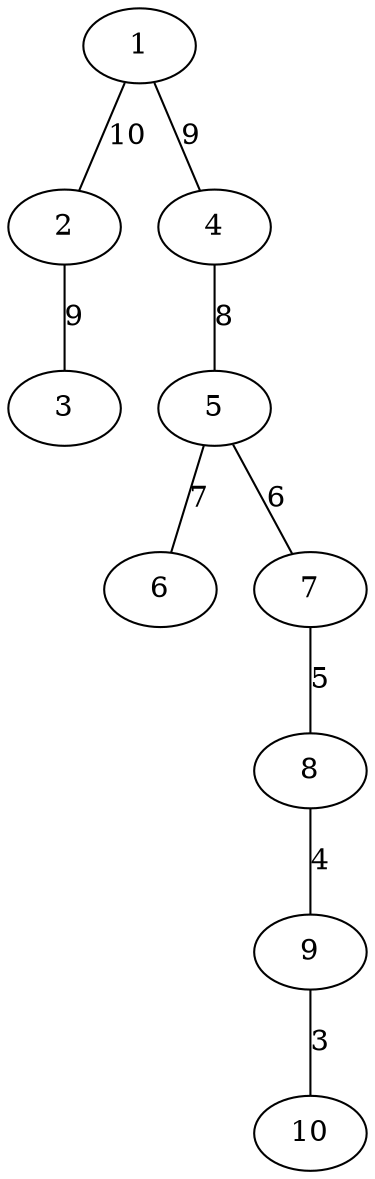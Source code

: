 graph {
    1 -- 2 [label=10]
    1 -- 4 [label=9]
    2 -- 3 [label=9]
    4 -- 5 [label=8]
    5 -- 6 [label=7]
    5 -- 7 [label=6]
    7 -- 8 [label=5]
    8 -- 9 [label=4]
    9 -- 10 [label=3]
}
